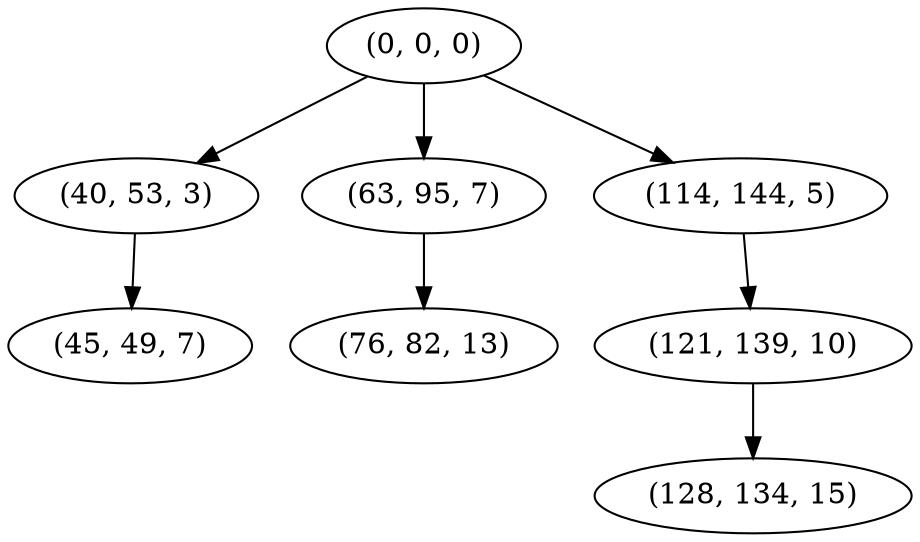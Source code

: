 digraph tree {
    "(0, 0, 0)";
    "(40, 53, 3)";
    "(45, 49, 7)";
    "(63, 95, 7)";
    "(76, 82, 13)";
    "(114, 144, 5)";
    "(121, 139, 10)";
    "(128, 134, 15)";
    "(0, 0, 0)" -> "(40, 53, 3)";
    "(0, 0, 0)" -> "(63, 95, 7)";
    "(0, 0, 0)" -> "(114, 144, 5)";
    "(40, 53, 3)" -> "(45, 49, 7)";
    "(63, 95, 7)" -> "(76, 82, 13)";
    "(114, 144, 5)" -> "(121, 139, 10)";
    "(121, 139, 10)" -> "(128, 134, 15)";
}

